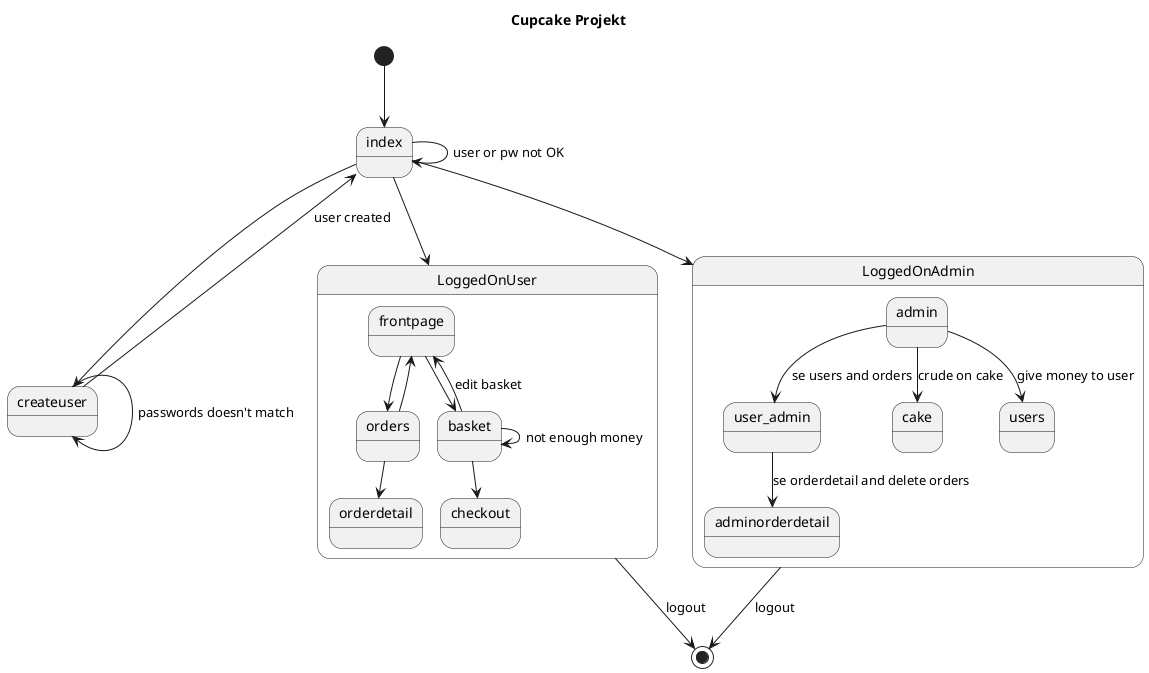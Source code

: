 @startuml
Title Cupcake Projekt

State index

State createuser


[*] --> index
index --> index : user or pw not OK
index --> createuser
createuser --> index : user created
createuser --> createuser : passwords doesn't match
index --> LoggedOnUser
index --> LoggedOnAdmin



state LoggedOnAdmin {
state admin
state user_admin
state cake
state users
State adminorderdetail

admin --> users: give money to user
admin --> cake: crude on cake
admin --> user_admin: se users and orders
user_admin --> adminorderdetail: se orderdetail and delete orders



}

state LoggedOnUser {

 state frontpage
 State orderdetail
 State orders
 state basket
 state checkout

 frontpage --> basket
 basket --> frontpage : edit basket
 frontpage --> orders
 orders --> frontpage
 orders --> orderdetail
 basket --> basket : not enough money
 basket --> checkout

}
  LoggedOnUser --> [*] : logout
  LoggedOnAdmin--> [*] : logout



@enduml